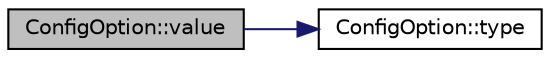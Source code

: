 digraph "ConfigOption::value"
{
 // LATEX_PDF_SIZE
  edge [fontname="Helvetica",fontsize="10",labelfontname="Helvetica",labelfontsize="10"];
  node [fontname="Helvetica",fontsize="10",shape=record];
  rankdir="LR";
  Node1 [label="ConfigOption::value",height=0.2,width=0.4,color="black", fillcolor="grey75", style="filled", fontcolor="black",tooltip=" "];
  Node1 -> Node2 [color="midnightblue",fontsize="10",style="solid",fontname="Helvetica"];
  Node2 [label="ConfigOption::type",height=0.2,width=0.4,color="black", fillcolor="white", style="filled",URL="$d2/dd3/class_config_option.html#a56fd56ab3c82cf618035d669135cdbe9",tooltip=" "];
}
